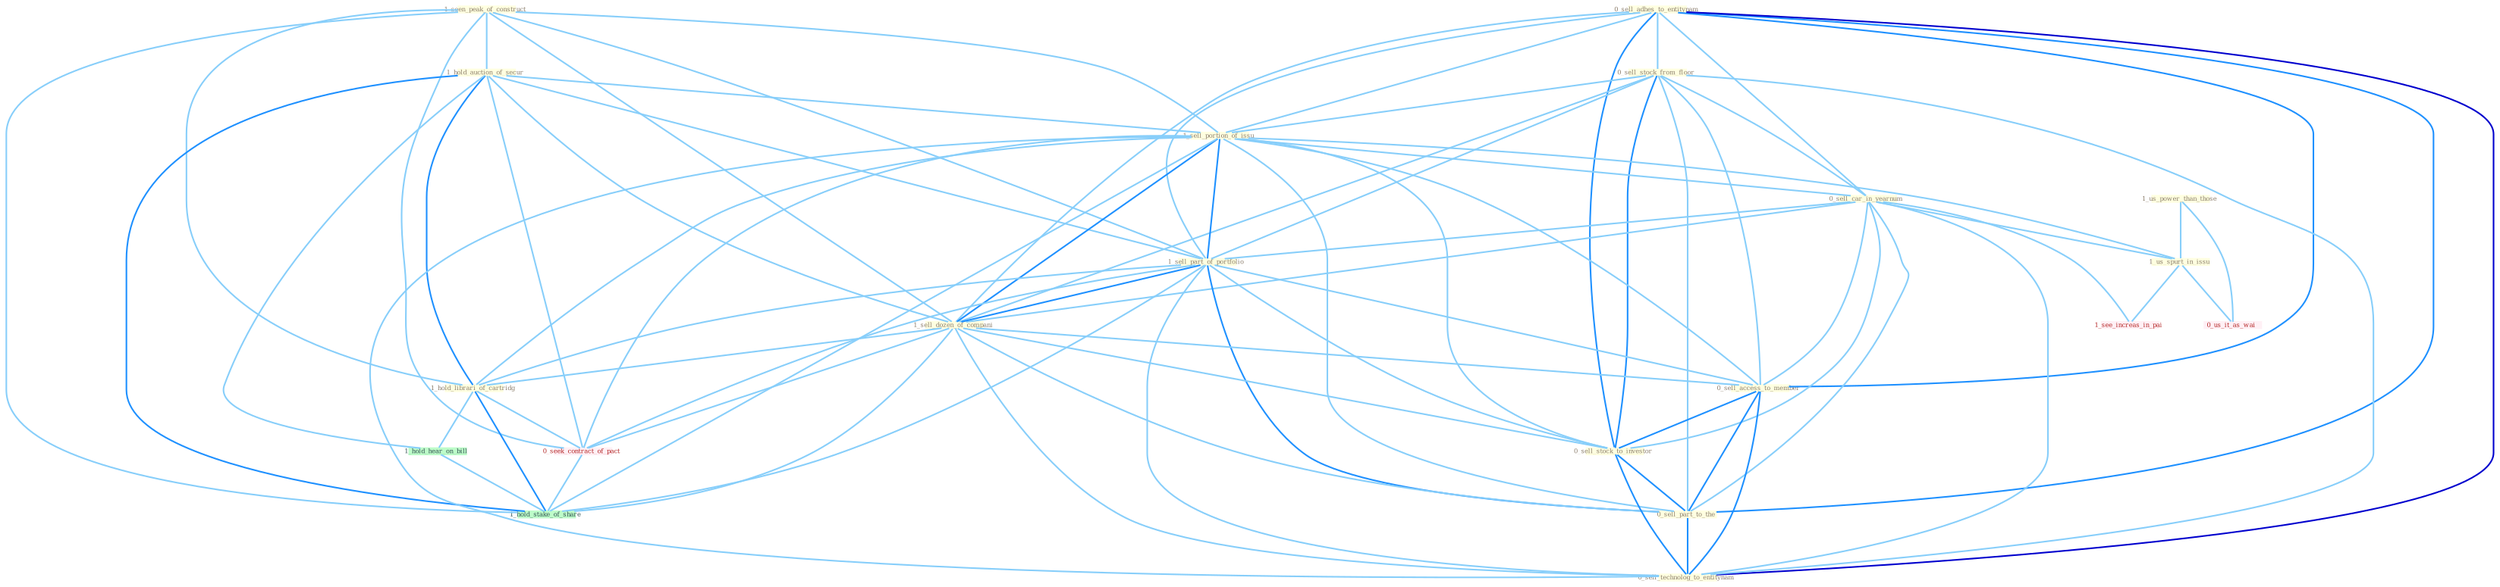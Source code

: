 Graph G{ 
    node
    [shape=polygon,style=filled,width=.5,height=.06,color="#BDFCC9",fixedsize=true,fontsize=4,
    fontcolor="#2f4f4f"];
    {node
    [color="#ffffe0", fontcolor="#8b7d6b"] "1_seen_peak_of_construct " "1_hold_auction_of_secur " "0_sell_adhes_to_entitynam " "0_sell_stock_from_floor " "1_sell_portion_of_issu " "0_sell_car_in_yearnum " "1_sell_part_of_portfolio " "1_us_power_than_those " "1_sell_dozen_of_compani " "1_us_spurt_in_issu " "0_sell_access_to_member " "0_sell_stock_to_investor " "0_sell_part_to_the " "1_hold_librari_of_cartridg " "0_sell_technolog_to_entitynam "}
{node [color="#fff0f5", fontcolor="#b22222"] "0_seek_contract_of_pact " "0_us_it_as_wai " "1_see_increas_in_pai "}
edge [color="#B0E2FF"];

	"1_seen_peak_of_construct " -- "1_hold_auction_of_secur " [w="1", color="#87cefa" ];
	"1_seen_peak_of_construct " -- "1_sell_portion_of_issu " [w="1", color="#87cefa" ];
	"1_seen_peak_of_construct " -- "1_sell_part_of_portfolio " [w="1", color="#87cefa" ];
	"1_seen_peak_of_construct " -- "1_sell_dozen_of_compani " [w="1", color="#87cefa" ];
	"1_seen_peak_of_construct " -- "1_hold_librari_of_cartridg " [w="1", color="#87cefa" ];
	"1_seen_peak_of_construct " -- "0_seek_contract_of_pact " [w="1", color="#87cefa" ];
	"1_seen_peak_of_construct " -- "1_hold_stake_of_share " [w="1", color="#87cefa" ];
	"1_hold_auction_of_secur " -- "1_sell_portion_of_issu " [w="1", color="#87cefa" ];
	"1_hold_auction_of_secur " -- "1_sell_part_of_portfolio " [w="1", color="#87cefa" ];
	"1_hold_auction_of_secur " -- "1_sell_dozen_of_compani " [w="1", color="#87cefa" ];
	"1_hold_auction_of_secur " -- "1_hold_librari_of_cartridg " [w="2", color="#1e90ff" , len=0.8];
	"1_hold_auction_of_secur " -- "0_seek_contract_of_pact " [w="1", color="#87cefa" ];
	"1_hold_auction_of_secur " -- "1_hold_hear_on_bill " [w="1", color="#87cefa" ];
	"1_hold_auction_of_secur " -- "1_hold_stake_of_share " [w="2", color="#1e90ff" , len=0.8];
	"0_sell_adhes_to_entitynam " -- "0_sell_stock_from_floor " [w="1", color="#87cefa" ];
	"0_sell_adhes_to_entitynam " -- "1_sell_portion_of_issu " [w="1", color="#87cefa" ];
	"0_sell_adhes_to_entitynam " -- "0_sell_car_in_yearnum " [w="1", color="#87cefa" ];
	"0_sell_adhes_to_entitynam " -- "1_sell_part_of_portfolio " [w="1", color="#87cefa" ];
	"0_sell_adhes_to_entitynam " -- "1_sell_dozen_of_compani " [w="1", color="#87cefa" ];
	"0_sell_adhes_to_entitynam " -- "0_sell_access_to_member " [w="2", color="#1e90ff" , len=0.8];
	"0_sell_adhes_to_entitynam " -- "0_sell_stock_to_investor " [w="2", color="#1e90ff" , len=0.8];
	"0_sell_adhes_to_entitynam " -- "0_sell_part_to_the " [w="2", color="#1e90ff" , len=0.8];
	"0_sell_adhes_to_entitynam " -- "0_sell_technolog_to_entitynam " [w="3", color="#0000cd" , len=0.6];
	"0_sell_stock_from_floor " -- "1_sell_portion_of_issu " [w="1", color="#87cefa" ];
	"0_sell_stock_from_floor " -- "0_sell_car_in_yearnum " [w="1", color="#87cefa" ];
	"0_sell_stock_from_floor " -- "1_sell_part_of_portfolio " [w="1", color="#87cefa" ];
	"0_sell_stock_from_floor " -- "1_sell_dozen_of_compani " [w="1", color="#87cefa" ];
	"0_sell_stock_from_floor " -- "0_sell_access_to_member " [w="1", color="#87cefa" ];
	"0_sell_stock_from_floor " -- "0_sell_stock_to_investor " [w="2", color="#1e90ff" , len=0.8];
	"0_sell_stock_from_floor " -- "0_sell_part_to_the " [w="1", color="#87cefa" ];
	"0_sell_stock_from_floor " -- "0_sell_technolog_to_entitynam " [w="1", color="#87cefa" ];
	"1_sell_portion_of_issu " -- "0_sell_car_in_yearnum " [w="1", color="#87cefa" ];
	"1_sell_portion_of_issu " -- "1_sell_part_of_portfolio " [w="2", color="#1e90ff" , len=0.8];
	"1_sell_portion_of_issu " -- "1_sell_dozen_of_compani " [w="2", color="#1e90ff" , len=0.8];
	"1_sell_portion_of_issu " -- "1_us_spurt_in_issu " [w="1", color="#87cefa" ];
	"1_sell_portion_of_issu " -- "0_sell_access_to_member " [w="1", color="#87cefa" ];
	"1_sell_portion_of_issu " -- "0_sell_stock_to_investor " [w="1", color="#87cefa" ];
	"1_sell_portion_of_issu " -- "0_sell_part_to_the " [w="1", color="#87cefa" ];
	"1_sell_portion_of_issu " -- "1_hold_librari_of_cartridg " [w="1", color="#87cefa" ];
	"1_sell_portion_of_issu " -- "0_sell_technolog_to_entitynam " [w="1", color="#87cefa" ];
	"1_sell_portion_of_issu " -- "0_seek_contract_of_pact " [w="1", color="#87cefa" ];
	"1_sell_portion_of_issu " -- "1_hold_stake_of_share " [w="1", color="#87cefa" ];
	"0_sell_car_in_yearnum " -- "1_sell_part_of_portfolio " [w="1", color="#87cefa" ];
	"0_sell_car_in_yearnum " -- "1_sell_dozen_of_compani " [w="1", color="#87cefa" ];
	"0_sell_car_in_yearnum " -- "1_us_spurt_in_issu " [w="1", color="#87cefa" ];
	"0_sell_car_in_yearnum " -- "0_sell_access_to_member " [w="1", color="#87cefa" ];
	"0_sell_car_in_yearnum " -- "0_sell_stock_to_investor " [w="1", color="#87cefa" ];
	"0_sell_car_in_yearnum " -- "0_sell_part_to_the " [w="1", color="#87cefa" ];
	"0_sell_car_in_yearnum " -- "0_sell_technolog_to_entitynam " [w="1", color="#87cefa" ];
	"0_sell_car_in_yearnum " -- "1_see_increas_in_pai " [w="1", color="#87cefa" ];
	"1_sell_part_of_portfolio " -- "1_sell_dozen_of_compani " [w="2", color="#1e90ff" , len=0.8];
	"1_sell_part_of_portfolio " -- "0_sell_access_to_member " [w="1", color="#87cefa" ];
	"1_sell_part_of_portfolio " -- "0_sell_stock_to_investor " [w="1", color="#87cefa" ];
	"1_sell_part_of_portfolio " -- "0_sell_part_to_the " [w="2", color="#1e90ff" , len=0.8];
	"1_sell_part_of_portfolio " -- "1_hold_librari_of_cartridg " [w="1", color="#87cefa" ];
	"1_sell_part_of_portfolio " -- "0_sell_technolog_to_entitynam " [w="1", color="#87cefa" ];
	"1_sell_part_of_portfolio " -- "0_seek_contract_of_pact " [w="1", color="#87cefa" ];
	"1_sell_part_of_portfolio " -- "1_hold_stake_of_share " [w="1", color="#87cefa" ];
	"1_us_power_than_those " -- "1_us_spurt_in_issu " [w="1", color="#87cefa" ];
	"1_us_power_than_those " -- "0_us_it_as_wai " [w="1", color="#87cefa" ];
	"1_sell_dozen_of_compani " -- "0_sell_access_to_member " [w="1", color="#87cefa" ];
	"1_sell_dozen_of_compani " -- "0_sell_stock_to_investor " [w="1", color="#87cefa" ];
	"1_sell_dozen_of_compani " -- "0_sell_part_to_the " [w="1", color="#87cefa" ];
	"1_sell_dozen_of_compani " -- "1_hold_librari_of_cartridg " [w="1", color="#87cefa" ];
	"1_sell_dozen_of_compani " -- "0_sell_technolog_to_entitynam " [w="1", color="#87cefa" ];
	"1_sell_dozen_of_compani " -- "0_seek_contract_of_pact " [w="1", color="#87cefa" ];
	"1_sell_dozen_of_compani " -- "1_hold_stake_of_share " [w="1", color="#87cefa" ];
	"1_us_spurt_in_issu " -- "0_us_it_as_wai " [w="1", color="#87cefa" ];
	"1_us_spurt_in_issu " -- "1_see_increas_in_pai " [w="1", color="#87cefa" ];
	"0_sell_access_to_member " -- "0_sell_stock_to_investor " [w="2", color="#1e90ff" , len=0.8];
	"0_sell_access_to_member " -- "0_sell_part_to_the " [w="2", color="#1e90ff" , len=0.8];
	"0_sell_access_to_member " -- "0_sell_technolog_to_entitynam " [w="2", color="#1e90ff" , len=0.8];
	"0_sell_stock_to_investor " -- "0_sell_part_to_the " [w="2", color="#1e90ff" , len=0.8];
	"0_sell_stock_to_investor " -- "0_sell_technolog_to_entitynam " [w="2", color="#1e90ff" , len=0.8];
	"0_sell_part_to_the " -- "0_sell_technolog_to_entitynam " [w="2", color="#1e90ff" , len=0.8];
	"1_hold_librari_of_cartridg " -- "0_seek_contract_of_pact " [w="1", color="#87cefa" ];
	"1_hold_librari_of_cartridg " -- "1_hold_hear_on_bill " [w="1", color="#87cefa" ];
	"1_hold_librari_of_cartridg " -- "1_hold_stake_of_share " [w="2", color="#1e90ff" , len=0.8];
	"0_seek_contract_of_pact " -- "1_hold_stake_of_share " [w="1", color="#87cefa" ];
	"1_hold_hear_on_bill " -- "1_hold_stake_of_share " [w="1", color="#87cefa" ];
}